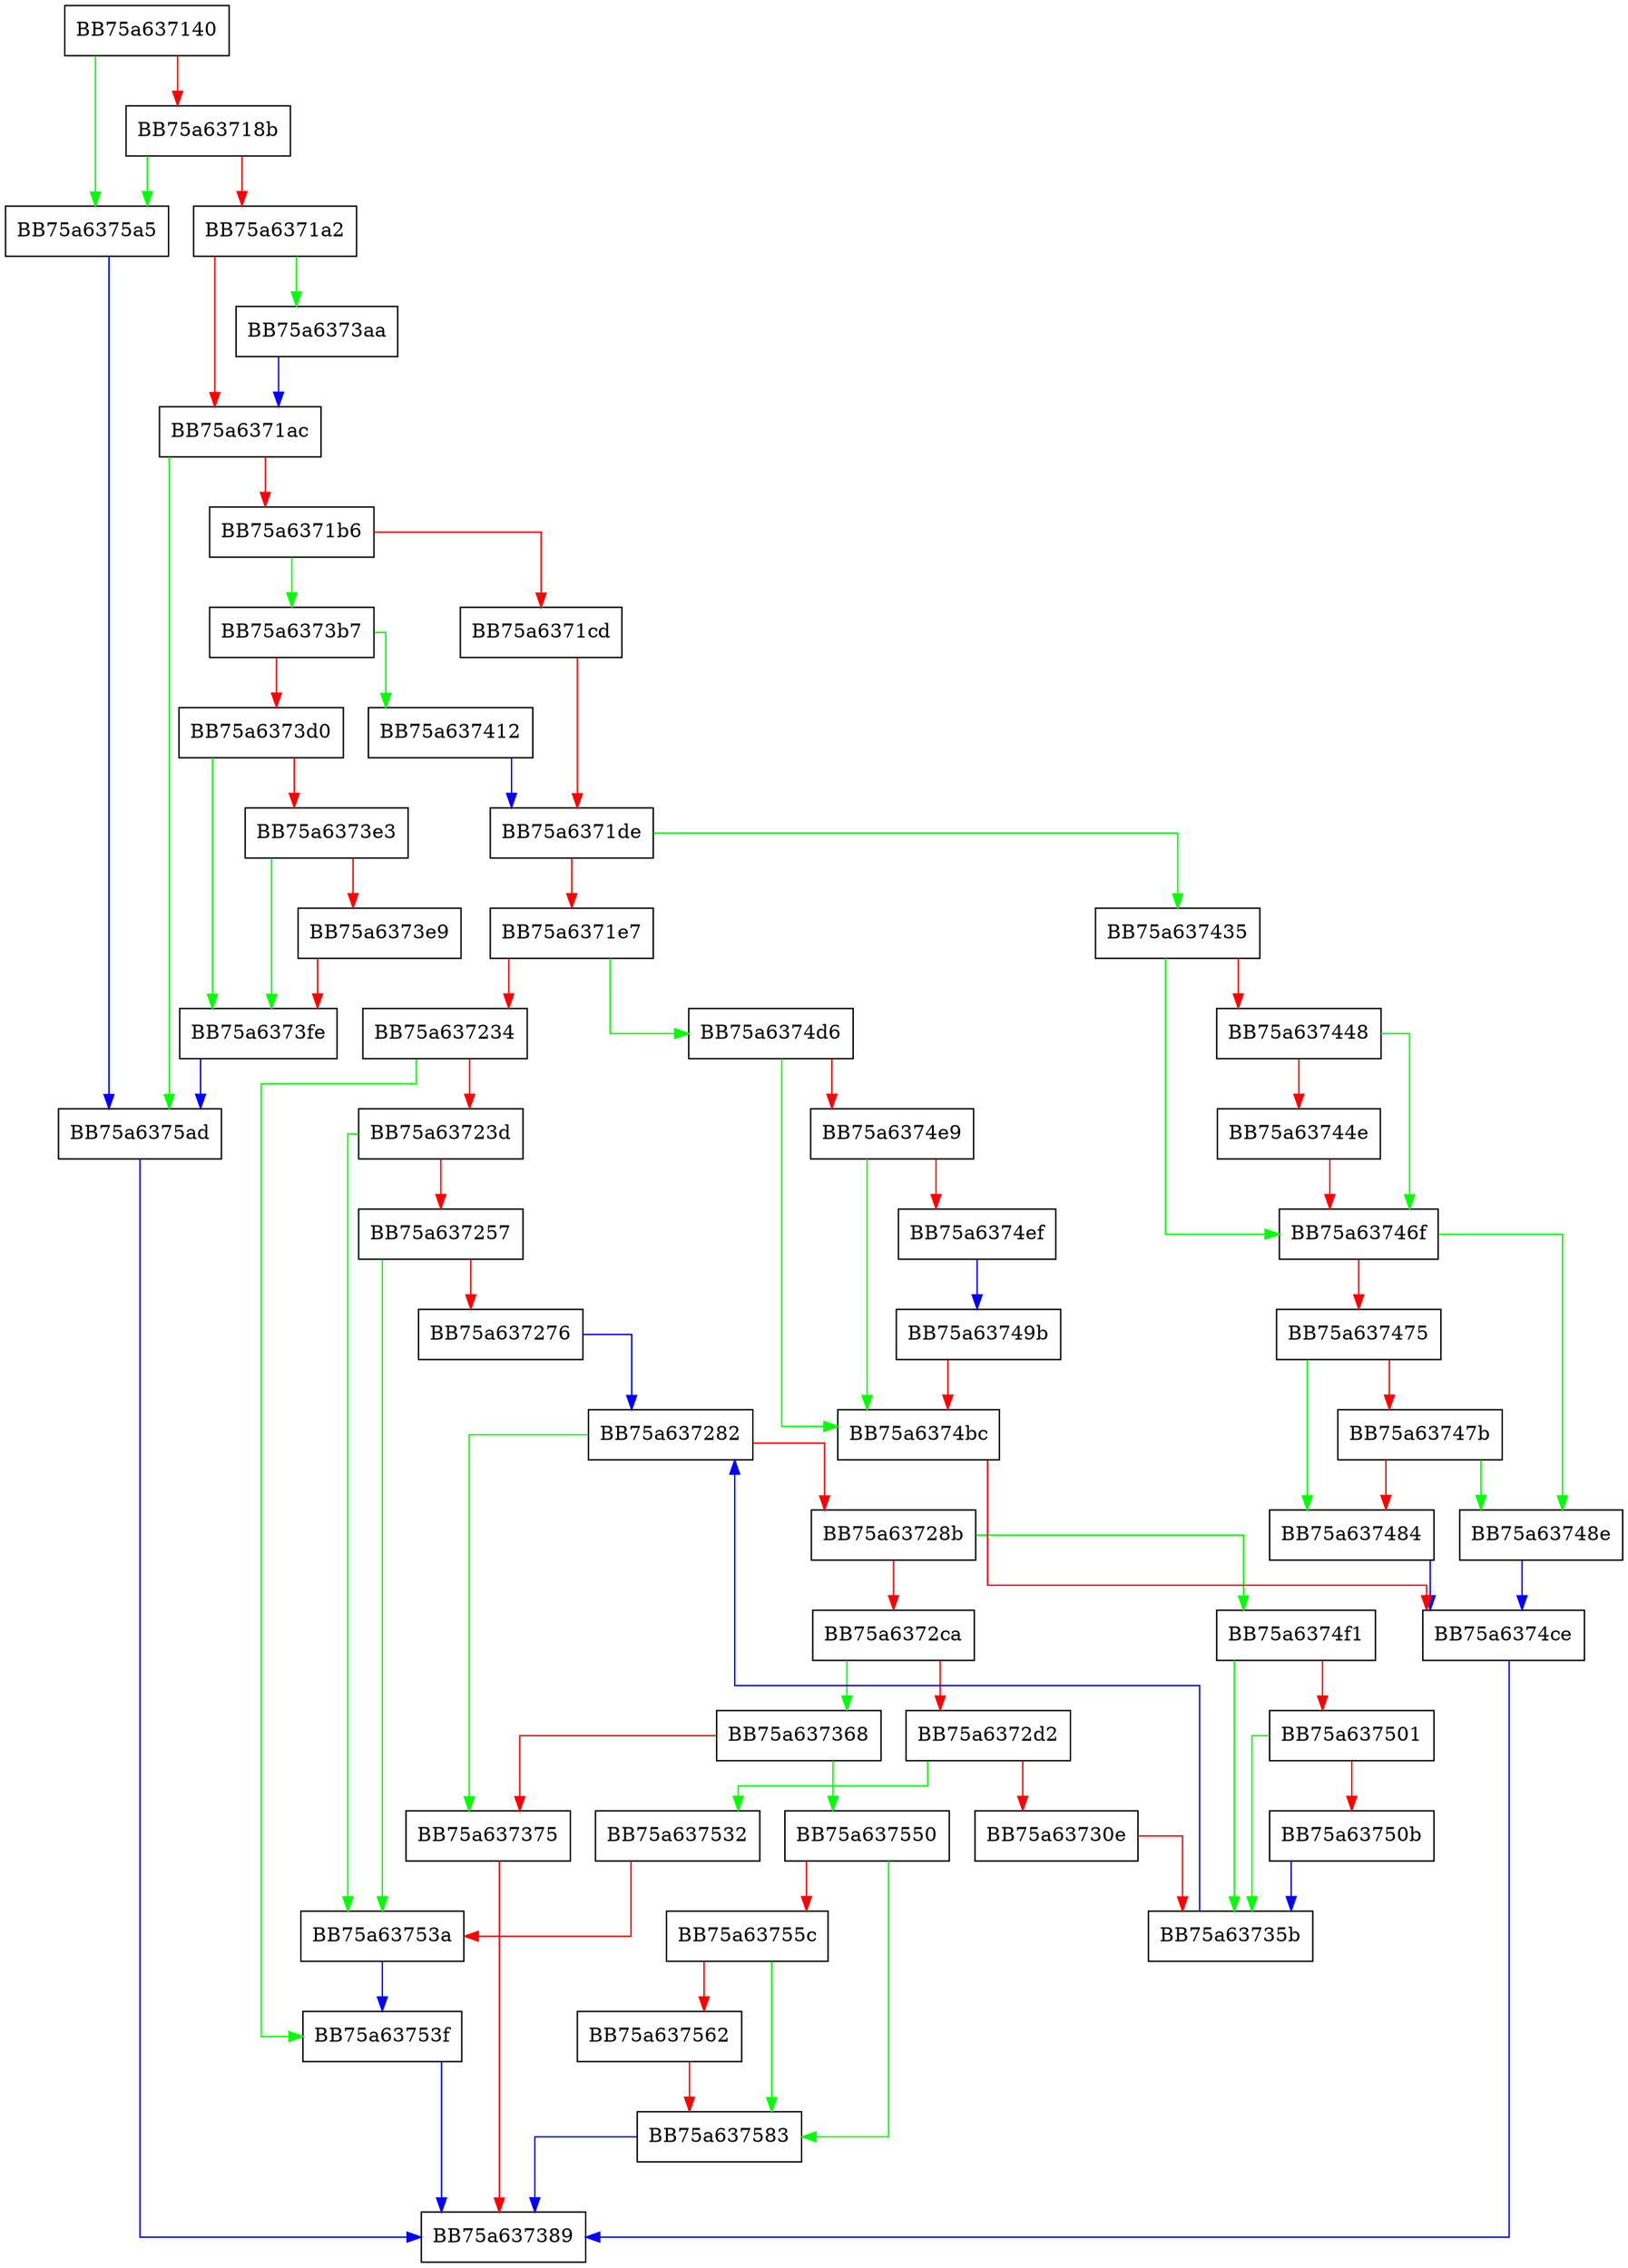 digraph pfnEnumRegKey {
  node [shape="box"];
  graph [splines=ortho];
  BB75a637140 -> BB75a6375a5 [color="green"];
  BB75a637140 -> BB75a63718b [color="red"];
  BB75a63718b -> BB75a6375a5 [color="green"];
  BB75a63718b -> BB75a6371a2 [color="red"];
  BB75a6371a2 -> BB75a6373aa [color="green"];
  BB75a6371a2 -> BB75a6371ac [color="red"];
  BB75a6371ac -> BB75a6375ad [color="green"];
  BB75a6371ac -> BB75a6371b6 [color="red"];
  BB75a6371b6 -> BB75a6373b7 [color="green"];
  BB75a6371b6 -> BB75a6371cd [color="red"];
  BB75a6371cd -> BB75a6371de [color="red"];
  BB75a6371de -> BB75a637435 [color="green"];
  BB75a6371de -> BB75a6371e7 [color="red"];
  BB75a6371e7 -> BB75a6374d6 [color="green"];
  BB75a6371e7 -> BB75a637234 [color="red"];
  BB75a637234 -> BB75a63753f [color="green"];
  BB75a637234 -> BB75a63723d [color="red"];
  BB75a63723d -> BB75a63753a [color="green"];
  BB75a63723d -> BB75a637257 [color="red"];
  BB75a637257 -> BB75a63753a [color="green"];
  BB75a637257 -> BB75a637276 [color="red"];
  BB75a637276 -> BB75a637282 [color="blue"];
  BB75a637282 -> BB75a637375 [color="green"];
  BB75a637282 -> BB75a63728b [color="red"];
  BB75a63728b -> BB75a6374f1 [color="green"];
  BB75a63728b -> BB75a6372ca [color="red"];
  BB75a6372ca -> BB75a637368 [color="green"];
  BB75a6372ca -> BB75a6372d2 [color="red"];
  BB75a6372d2 -> BB75a637532 [color="green"];
  BB75a6372d2 -> BB75a63730e [color="red"];
  BB75a63730e -> BB75a63735b [color="red"];
  BB75a63735b -> BB75a637282 [color="blue"];
  BB75a637368 -> BB75a637550 [color="green"];
  BB75a637368 -> BB75a637375 [color="red"];
  BB75a637375 -> BB75a637389 [color="red"];
  BB75a6373aa -> BB75a6371ac [color="blue"];
  BB75a6373b7 -> BB75a637412 [color="green"];
  BB75a6373b7 -> BB75a6373d0 [color="red"];
  BB75a6373d0 -> BB75a6373fe [color="green"];
  BB75a6373d0 -> BB75a6373e3 [color="red"];
  BB75a6373e3 -> BB75a6373fe [color="green"];
  BB75a6373e3 -> BB75a6373e9 [color="red"];
  BB75a6373e9 -> BB75a6373fe [color="red"];
  BB75a6373fe -> BB75a6375ad [color="blue"];
  BB75a637412 -> BB75a6371de [color="blue"];
  BB75a637435 -> BB75a63746f [color="green"];
  BB75a637435 -> BB75a637448 [color="red"];
  BB75a637448 -> BB75a63746f [color="green"];
  BB75a637448 -> BB75a63744e [color="red"];
  BB75a63744e -> BB75a63746f [color="red"];
  BB75a63746f -> BB75a63748e [color="green"];
  BB75a63746f -> BB75a637475 [color="red"];
  BB75a637475 -> BB75a637484 [color="green"];
  BB75a637475 -> BB75a63747b [color="red"];
  BB75a63747b -> BB75a63748e [color="green"];
  BB75a63747b -> BB75a637484 [color="red"];
  BB75a637484 -> BB75a6374ce [color="blue"];
  BB75a63748e -> BB75a6374ce [color="blue"];
  BB75a63749b -> BB75a6374bc [color="red"];
  BB75a6374bc -> BB75a6374ce [color="red"];
  BB75a6374ce -> BB75a637389 [color="blue"];
  BB75a6374d6 -> BB75a6374bc [color="green"];
  BB75a6374d6 -> BB75a6374e9 [color="red"];
  BB75a6374e9 -> BB75a6374bc [color="green"];
  BB75a6374e9 -> BB75a6374ef [color="red"];
  BB75a6374ef -> BB75a63749b [color="blue"];
  BB75a6374f1 -> BB75a63735b [color="green"];
  BB75a6374f1 -> BB75a637501 [color="red"];
  BB75a637501 -> BB75a63735b [color="green"];
  BB75a637501 -> BB75a63750b [color="red"];
  BB75a63750b -> BB75a63735b [color="blue"];
  BB75a637532 -> BB75a63753a [color="red"];
  BB75a63753a -> BB75a63753f [color="blue"];
  BB75a63753f -> BB75a637389 [color="blue"];
  BB75a637550 -> BB75a637583 [color="green"];
  BB75a637550 -> BB75a63755c [color="red"];
  BB75a63755c -> BB75a637583 [color="green"];
  BB75a63755c -> BB75a637562 [color="red"];
  BB75a637562 -> BB75a637583 [color="red"];
  BB75a637583 -> BB75a637389 [color="blue"];
  BB75a6375a5 -> BB75a6375ad [color="blue"];
  BB75a6375ad -> BB75a637389 [color="blue"];
}